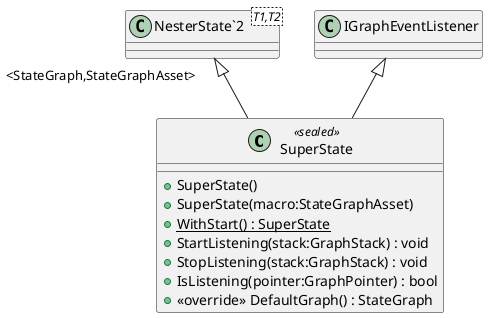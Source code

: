 @startuml
class SuperState <<sealed>> {
    + SuperState()
    + SuperState(macro:StateGraphAsset)
    + {static} WithStart() : SuperState
    + StartListening(stack:GraphStack) : void
    + StopListening(stack:GraphStack) : void
    + IsListening(pointer:GraphPointer) : bool
    + <<override>> DefaultGraph() : StateGraph
}
class "NesterState`2"<T1,T2> {
}
"NesterState`2" "<StateGraph,StateGraphAsset>" <|-- SuperState
IGraphEventListener <|-- SuperState
@enduml
